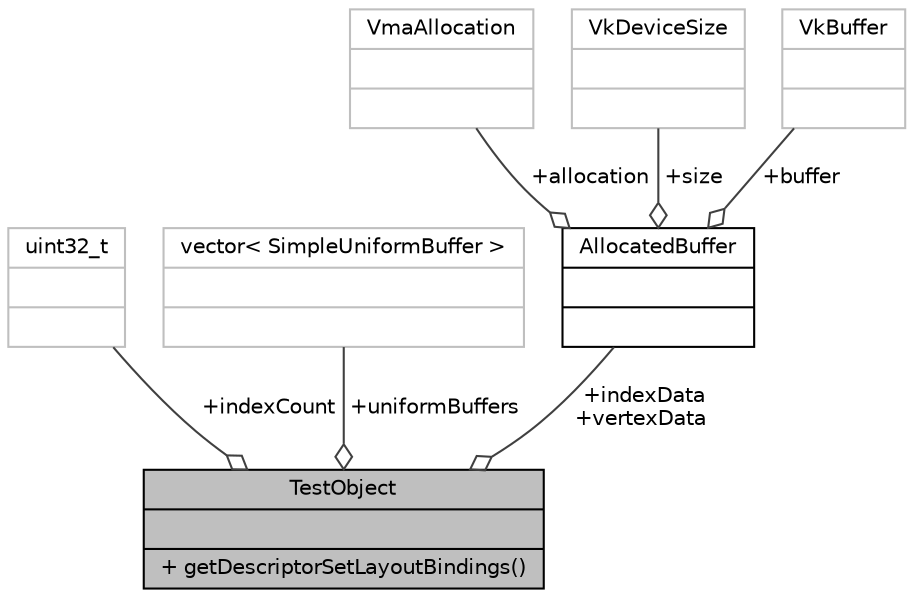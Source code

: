 digraph "TestObject"
{
 // LATEX_PDF_SIZE
  edge [fontname="Helvetica",fontsize="10",labelfontname="Helvetica",labelfontsize="10"];
  node [fontname="Helvetica",fontsize="10",shape=record];
  Node1 [label="{TestObject\n||+ getDescriptorSetLayoutBindings()\l}",height=0.2,width=0.4,color="black", fillcolor="grey75", style="filled", fontcolor="black",tooltip=" "];
  Node2 -> Node1 [color="grey25",fontsize="10",style="solid",label=" +indexCount" ,arrowhead="odiamond",fontname="Helvetica"];
  Node2 [label="{uint32_t\n||}",height=0.2,width=0.4,color="grey75", fillcolor="white", style="filled",tooltip=" "];
  Node3 -> Node1 [color="grey25",fontsize="10",style="solid",label=" +uniformBuffers" ,arrowhead="odiamond",fontname="Helvetica"];
  Node3 [label="{vector\< SimpleUniformBuffer \>\n||}",height=0.2,width=0.4,color="grey75", fillcolor="white", style="filled",tooltip=" "];
  Node4 -> Node1 [color="grey25",fontsize="10",style="solid",label=" +indexData\n+vertexData" ,arrowhead="odiamond",fontname="Helvetica"];
  Node4 [label="{AllocatedBuffer\n||}",height=0.2,width=0.4,color="black", fillcolor="white", style="filled",URL="$structAllocatedBuffer.html",tooltip=" "];
  Node5 -> Node4 [color="grey25",fontsize="10",style="solid",label=" +allocation" ,arrowhead="odiamond",fontname="Helvetica"];
  Node5 [label="{VmaAllocation\n||}",height=0.2,width=0.4,color="grey75", fillcolor="white", style="filled",tooltip=" "];
  Node6 -> Node4 [color="grey25",fontsize="10",style="solid",label=" +size" ,arrowhead="odiamond",fontname="Helvetica"];
  Node6 [label="{VkDeviceSize\n||}",height=0.2,width=0.4,color="grey75", fillcolor="white", style="filled",tooltip=" "];
  Node7 -> Node4 [color="grey25",fontsize="10",style="solid",label=" +buffer" ,arrowhead="odiamond",fontname="Helvetica"];
  Node7 [label="{VkBuffer\n||}",height=0.2,width=0.4,color="grey75", fillcolor="white", style="filled",tooltip=" "];
}
